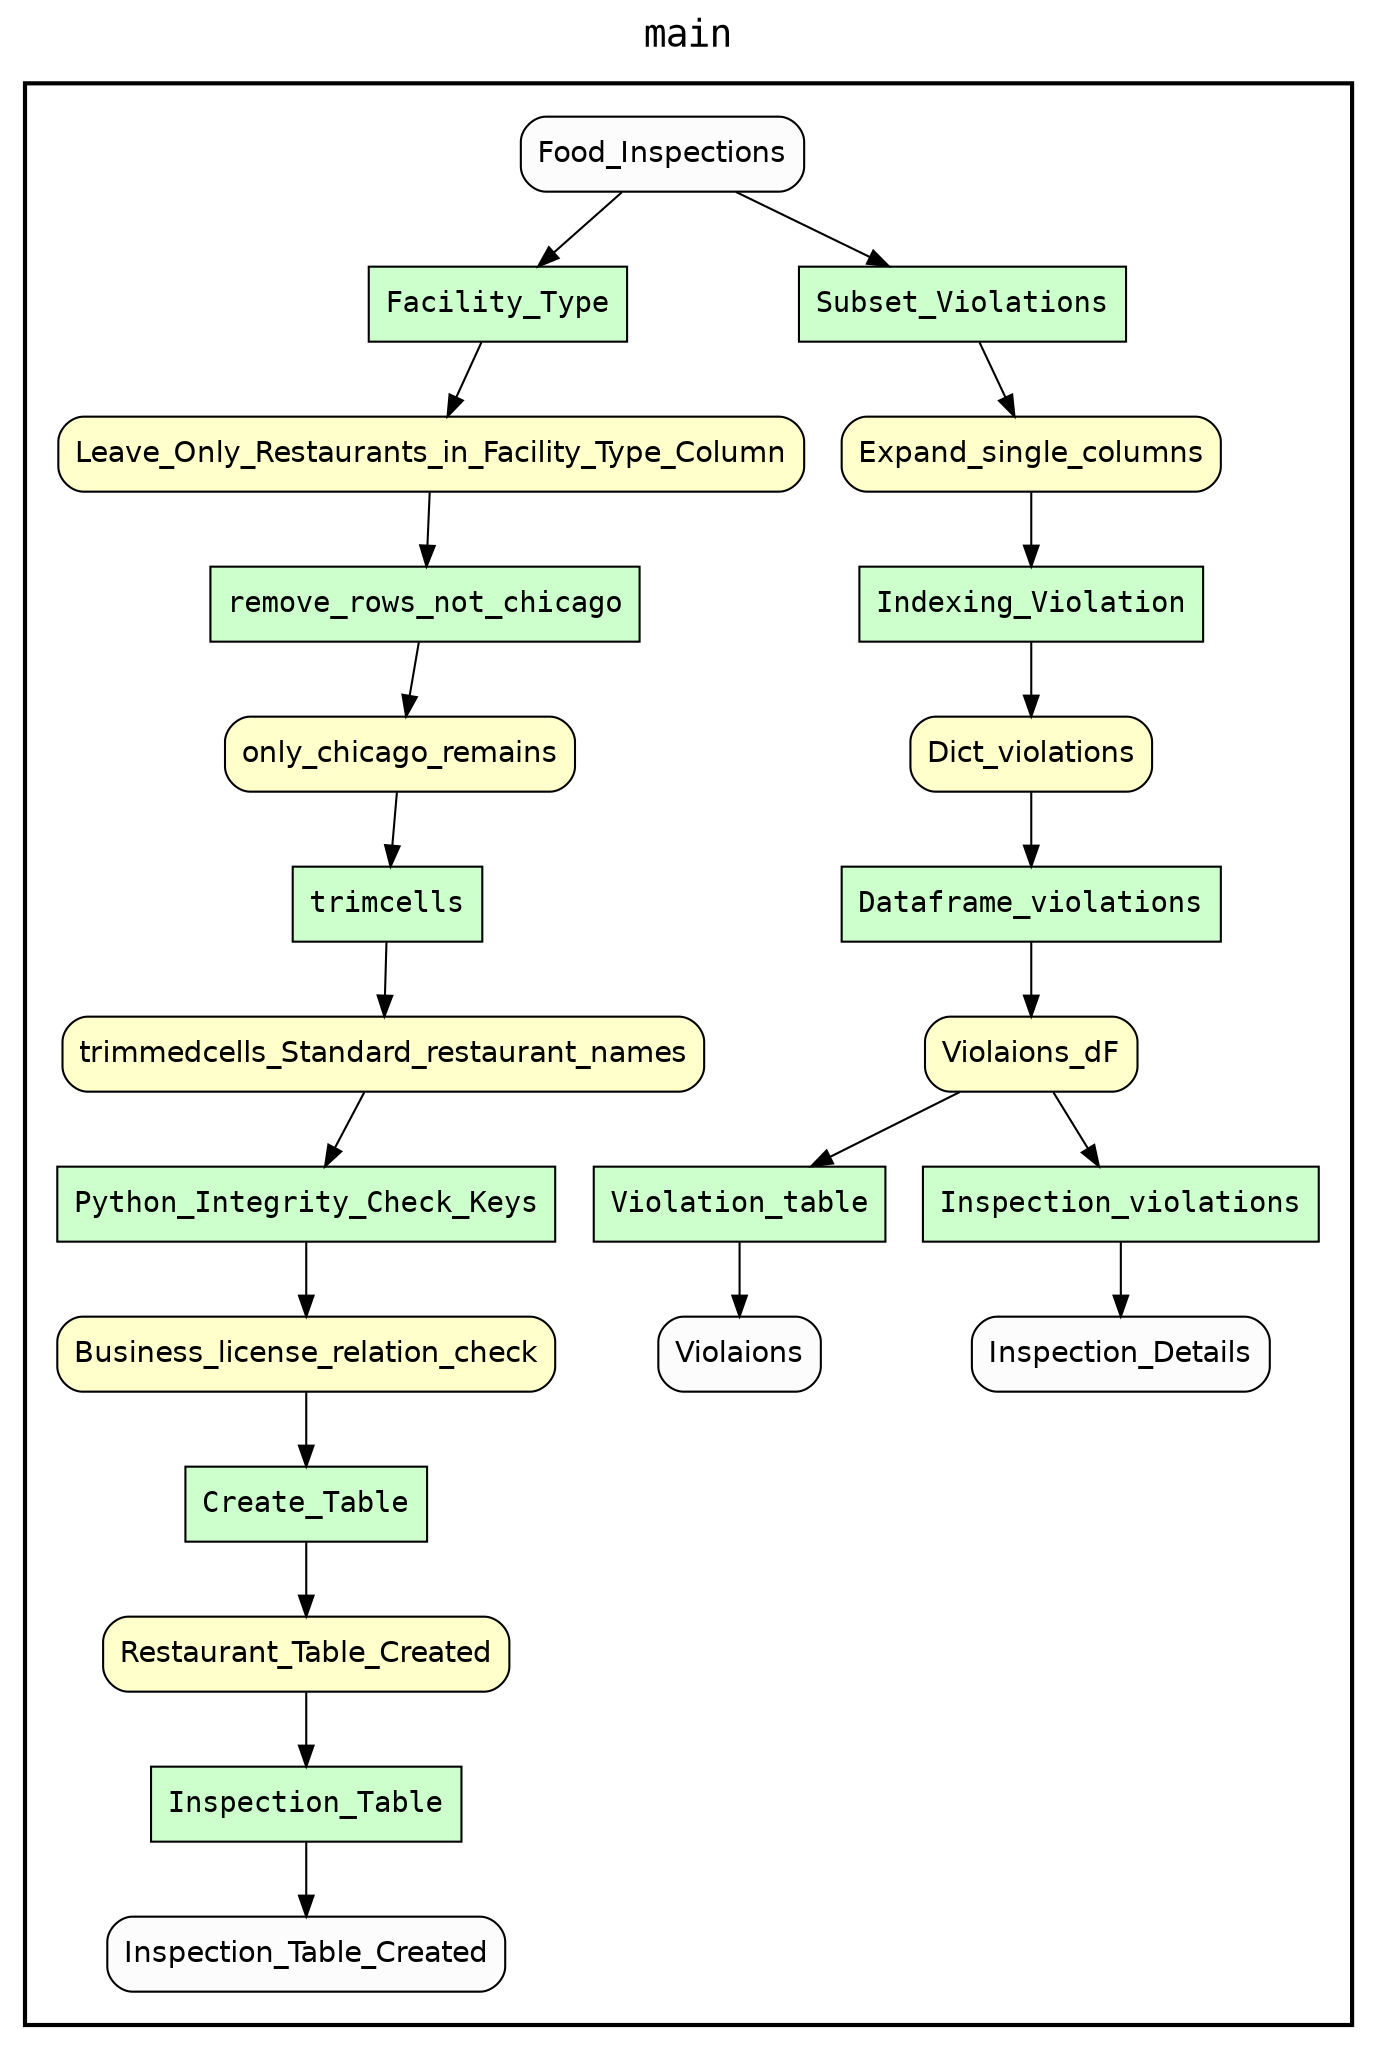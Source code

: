 
/* Start of top-level graph */
digraph Workflow {
rankdir=TB

/* Title for graph */
fontname=Courier; fontsize=18; labelloc=t
label=main

/* Start of double cluster for drawing box around nodes in workflow */
subgraph cluster_workflow_box_outer { label=""; color=black; penwidth=2
subgraph cluster_workflow_box_inner { label=""; color=white

/* Style for nodes representing atomic programs in workflow */
node[shape=box style=filled fillcolor="#CCFFCC" peripheries=1 fontname=Courier]

/* Nodes representing atomic programs in workflow */
Facility_Type
remove_rows_not_chicago
trimcells
Python_Integrity_Check_Keys
Create_Table
Inspection_Table
Subset_Violations
Indexing_Violation
Dataframe_violations
Violation_table
Inspection_violations

/* Style for nodes representing non-parameter data channels in workflow */
node[shape=box style="rounded,filled" fillcolor="#FFFFCC" peripheries=1 fontname=Helvetica]

/* Nodes for non-parameter data channels in workflow */
Leave_Only_Restaurants_in_Facility_Type_Column
only_chicago_remains
trimmedcells_Standard_restaurant_names
Business_license_relation_check
Restaurant_Table_Created
Expand_single_columns
Dict_violations
Violaions_dF

/* Style for nodes representing parameter channels in workflow */
node[shape=box style="rounded,filled" fillcolor="#FCFCFC" peripheries=1 fontname=Helvetica]

/* Nodes representing parameter channels in workflow */

/* Edges representing connections between programs and channels */
Facility_Type -> Leave_Only_Restaurants_in_Facility_Type_Column
Food_Inspections -> Facility_Type
remove_rows_not_chicago -> only_chicago_remains
Leave_Only_Restaurants_in_Facility_Type_Column -> remove_rows_not_chicago
trimcells -> trimmedcells_Standard_restaurant_names
only_chicago_remains -> trimcells
Python_Integrity_Check_Keys -> Business_license_relation_check
trimmedcells_Standard_restaurant_names -> Python_Integrity_Check_Keys
Create_Table -> Restaurant_Table_Created
Business_license_relation_check -> Create_Table
Inspection_Table -> Inspection_Table_Created
Restaurant_Table_Created -> Inspection_Table
Subset_Violations -> Expand_single_columns
Food_Inspections -> Subset_Violations
Indexing_Violation -> Dict_violations
Expand_single_columns -> Indexing_Violation
Dataframe_violations -> Violaions_dF
Dict_violations -> Dataframe_violations
Violation_table -> Violaions
Violaions_dF -> Violation_table
Inspection_violations -> Inspection_Details
Violaions_dF -> Inspection_violations

/* End of double cluster for drawing box around nodes in workflow */
}}

/* End of top-level graph */
}
